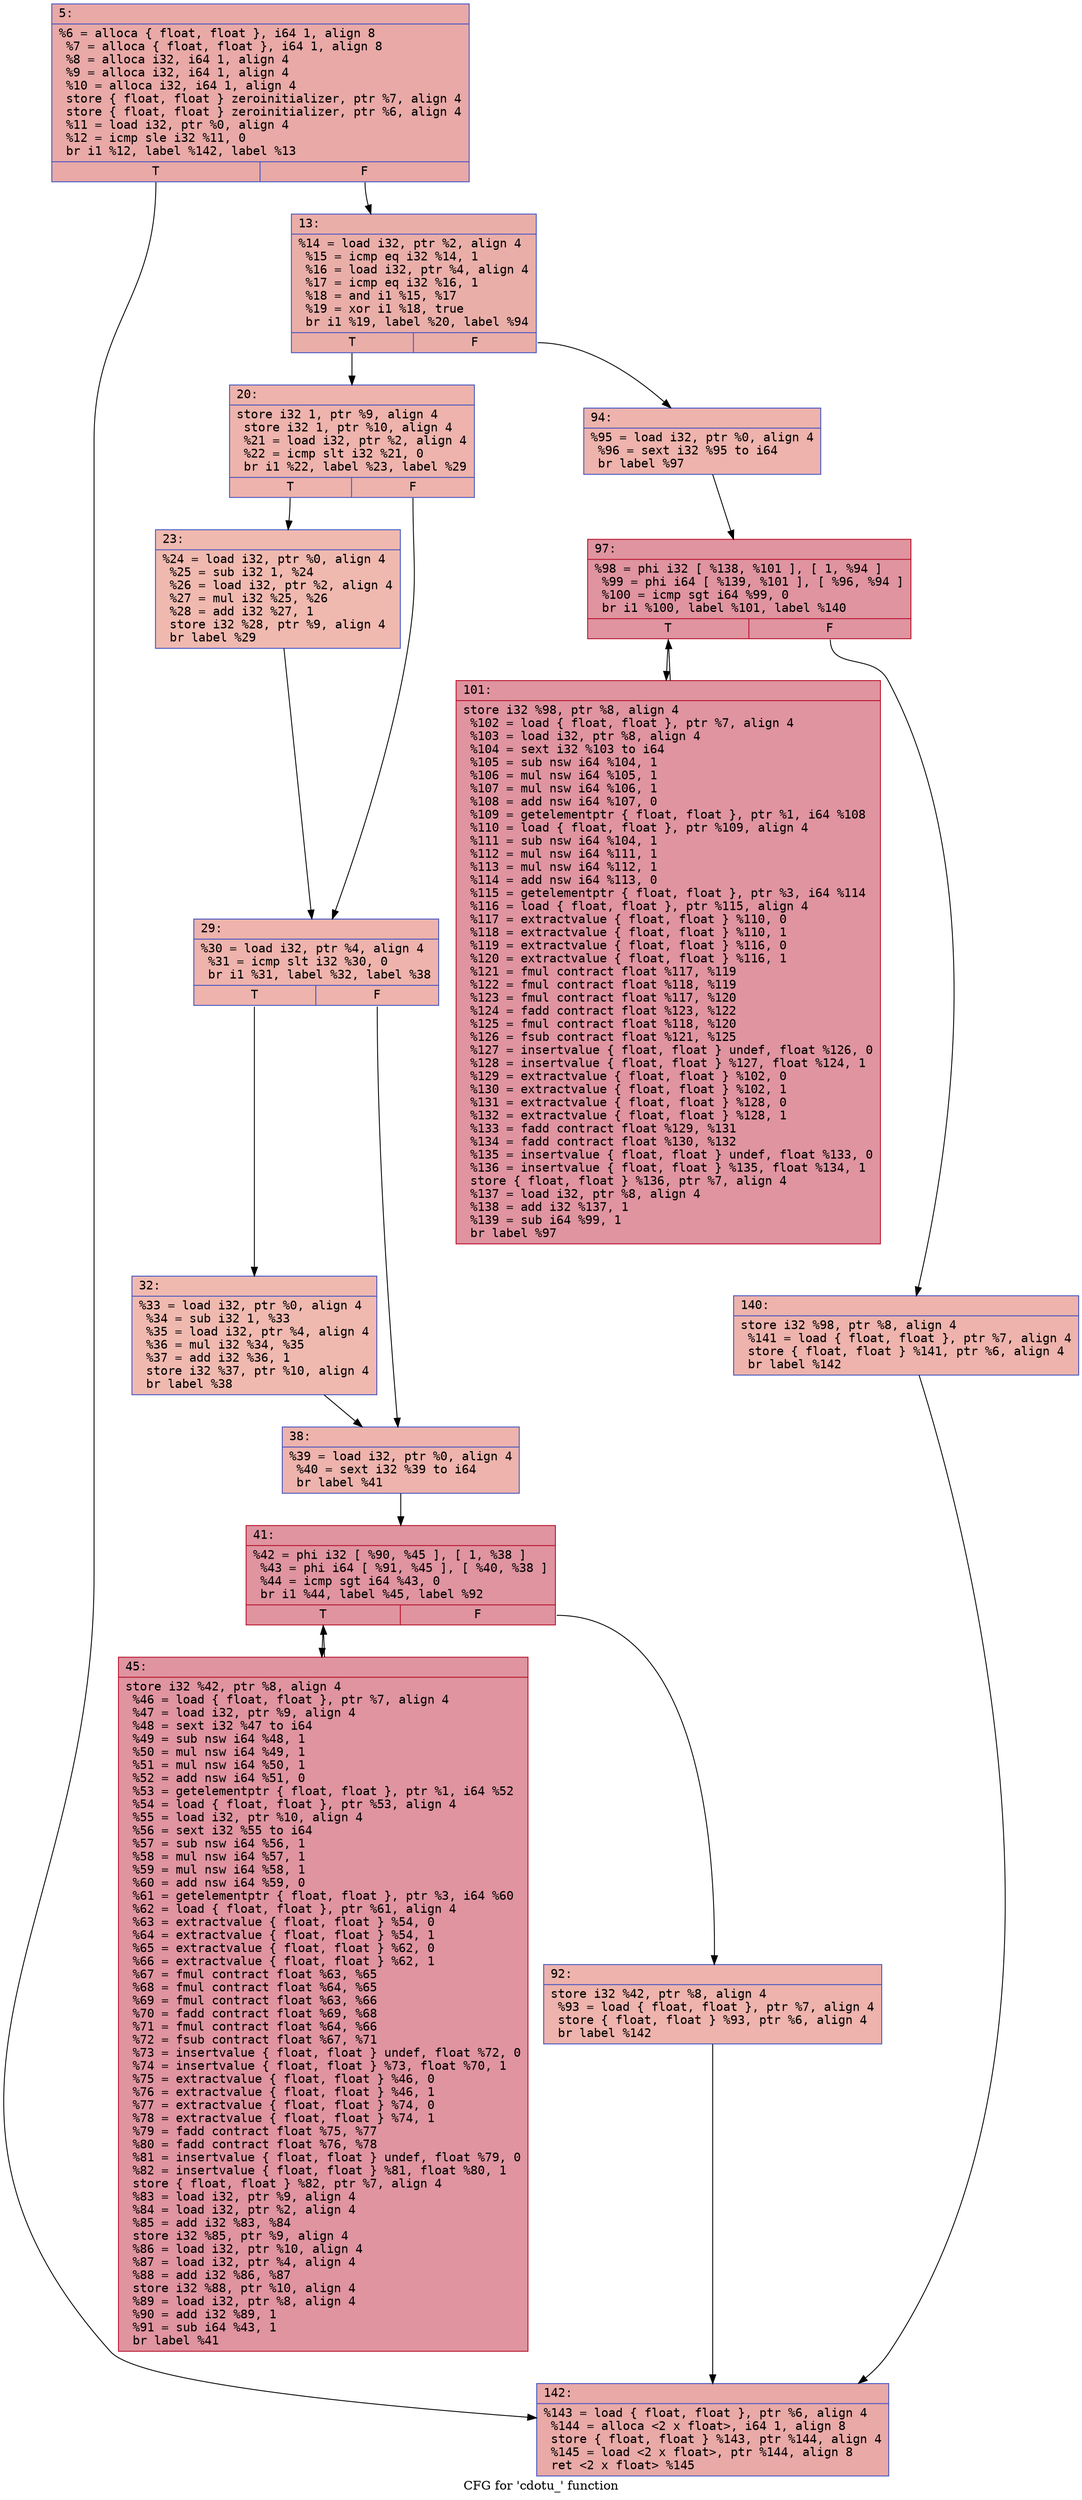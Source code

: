 digraph "CFG for 'cdotu_' function" {
	label="CFG for 'cdotu_' function";

	Node0x55ee0fa87d80 [shape=record,color="#3d50c3ff", style=filled, fillcolor="#ca3b3770" fontname="Courier",label="{5:\l|  %6 = alloca \{ float, float \}, i64 1, align 8\l  %7 = alloca \{ float, float \}, i64 1, align 8\l  %8 = alloca i32, i64 1, align 4\l  %9 = alloca i32, i64 1, align 4\l  %10 = alloca i32, i64 1, align 4\l  store \{ float, float \} zeroinitializer, ptr %7, align 4\l  store \{ float, float \} zeroinitializer, ptr %6, align 4\l  %11 = load i32, ptr %0, align 4\l  %12 = icmp sle i32 %11, 0\l  br i1 %12, label %142, label %13\l|{<s0>T|<s1>F}}"];
	Node0x55ee0fa87d80:s0 -> Node0x55ee0fa88470[tooltip="5 -> 142\nProbability 50.00%" ];
	Node0x55ee0fa87d80:s1 -> Node0x55ee0fa884c0[tooltip="5 -> 13\nProbability 50.00%" ];
	Node0x55ee0fa884c0 [shape=record,color="#3d50c3ff", style=filled, fillcolor="#d0473d70" fontname="Courier",label="{13:\l|  %14 = load i32, ptr %2, align 4\l  %15 = icmp eq i32 %14, 1\l  %16 = load i32, ptr %4, align 4\l  %17 = icmp eq i32 %16, 1\l  %18 = and i1 %15, %17\l  %19 = xor i1 %18, true\l  br i1 %19, label %20, label %94\l|{<s0>T|<s1>F}}"];
	Node0x55ee0fa884c0:s0 -> Node0x55ee0fa88900[tooltip="13 -> 20\nProbability 50.00%" ];
	Node0x55ee0fa884c0:s1 -> Node0x55ee0fa88950[tooltip="13 -> 94\nProbability 50.00%" ];
	Node0x55ee0fa88900 [shape=record,color="#3d50c3ff", style=filled, fillcolor="#d6524470" fontname="Courier",label="{20:\l|  store i32 1, ptr %9, align 4\l  store i32 1, ptr %10, align 4\l  %21 = load i32, ptr %2, align 4\l  %22 = icmp slt i32 %21, 0\l  br i1 %22, label %23, label %29\l|{<s0>T|<s1>F}}"];
	Node0x55ee0fa88900:s0 -> Node0x55ee0fa88ca0[tooltip="20 -> 23\nProbability 37.50%" ];
	Node0x55ee0fa88900:s1 -> Node0x55ee0fa88cf0[tooltip="20 -> 29\nProbability 62.50%" ];
	Node0x55ee0fa88ca0 [shape=record,color="#3d50c3ff", style=filled, fillcolor="#de614d70" fontname="Courier",label="{23:\l|  %24 = load i32, ptr %0, align 4\l  %25 = sub i32 1, %24\l  %26 = load i32, ptr %2, align 4\l  %27 = mul i32 %25, %26\l  %28 = add i32 %27, 1\l  store i32 %28, ptr %9, align 4\l  br label %29\l}"];
	Node0x55ee0fa88ca0 -> Node0x55ee0fa88cf0[tooltip="23 -> 29\nProbability 100.00%" ];
	Node0x55ee0fa88cf0 [shape=record,color="#3d50c3ff", style=filled, fillcolor="#d6524470" fontname="Courier",label="{29:\l|  %30 = load i32, ptr %4, align 4\l  %31 = icmp slt i32 %30, 0\l  br i1 %31, label %32, label %38\l|{<s0>T|<s1>F}}"];
	Node0x55ee0fa88cf0:s0 -> Node0x55ee0fa8b000[tooltip="29 -> 32\nProbability 37.50%" ];
	Node0x55ee0fa88cf0:s1 -> Node0x55ee0fa8b050[tooltip="29 -> 38\nProbability 62.50%" ];
	Node0x55ee0fa8b000 [shape=record,color="#3d50c3ff", style=filled, fillcolor="#de614d70" fontname="Courier",label="{32:\l|  %33 = load i32, ptr %0, align 4\l  %34 = sub i32 1, %33\l  %35 = load i32, ptr %4, align 4\l  %36 = mul i32 %34, %35\l  %37 = add i32 %36, 1\l  store i32 %37, ptr %10, align 4\l  br label %38\l}"];
	Node0x55ee0fa8b000 -> Node0x55ee0fa8b050[tooltip="32 -> 38\nProbability 100.00%" ];
	Node0x55ee0fa8b050 [shape=record,color="#3d50c3ff", style=filled, fillcolor="#d6524470" fontname="Courier",label="{38:\l|  %39 = load i32, ptr %0, align 4\l  %40 = sext i32 %39 to i64\l  br label %41\l}"];
	Node0x55ee0fa8b050 -> Node0x55ee0fa8b600[tooltip="38 -> 41\nProbability 100.00%" ];
	Node0x55ee0fa8b600 [shape=record,color="#b70d28ff", style=filled, fillcolor="#b70d2870" fontname="Courier",label="{41:\l|  %42 = phi i32 [ %90, %45 ], [ 1, %38 ]\l  %43 = phi i64 [ %91, %45 ], [ %40, %38 ]\l  %44 = icmp sgt i64 %43, 0\l  br i1 %44, label %45, label %92\l|{<s0>T|<s1>F}}"];
	Node0x55ee0fa8b600:s0 -> Node0x55ee0fa8b6c0[tooltip="41 -> 45\nProbability 96.88%" ];
	Node0x55ee0fa8b600:s1 -> Node0x55ee0fa8b920[tooltip="41 -> 92\nProbability 3.12%" ];
	Node0x55ee0fa8b6c0 [shape=record,color="#b70d28ff", style=filled, fillcolor="#b70d2870" fontname="Courier",label="{45:\l|  store i32 %42, ptr %8, align 4\l  %46 = load \{ float, float \}, ptr %7, align 4\l  %47 = load i32, ptr %9, align 4\l  %48 = sext i32 %47 to i64\l  %49 = sub nsw i64 %48, 1\l  %50 = mul nsw i64 %49, 1\l  %51 = mul nsw i64 %50, 1\l  %52 = add nsw i64 %51, 0\l  %53 = getelementptr \{ float, float \}, ptr %1, i64 %52\l  %54 = load \{ float, float \}, ptr %53, align 4\l  %55 = load i32, ptr %10, align 4\l  %56 = sext i32 %55 to i64\l  %57 = sub nsw i64 %56, 1\l  %58 = mul nsw i64 %57, 1\l  %59 = mul nsw i64 %58, 1\l  %60 = add nsw i64 %59, 0\l  %61 = getelementptr \{ float, float \}, ptr %3, i64 %60\l  %62 = load \{ float, float \}, ptr %61, align 4\l  %63 = extractvalue \{ float, float \} %54, 0\l  %64 = extractvalue \{ float, float \} %54, 1\l  %65 = extractvalue \{ float, float \} %62, 0\l  %66 = extractvalue \{ float, float \} %62, 1\l  %67 = fmul contract float %63, %65\l  %68 = fmul contract float %64, %65\l  %69 = fmul contract float %63, %66\l  %70 = fadd contract float %69, %68\l  %71 = fmul contract float %64, %66\l  %72 = fsub contract float %67, %71\l  %73 = insertvalue \{ float, float \} undef, float %72, 0\l  %74 = insertvalue \{ float, float \} %73, float %70, 1\l  %75 = extractvalue \{ float, float \} %46, 0\l  %76 = extractvalue \{ float, float \} %46, 1\l  %77 = extractvalue \{ float, float \} %74, 0\l  %78 = extractvalue \{ float, float \} %74, 1\l  %79 = fadd contract float %75, %77\l  %80 = fadd contract float %76, %78\l  %81 = insertvalue \{ float, float \} undef, float %79, 0\l  %82 = insertvalue \{ float, float \} %81, float %80, 1\l  store \{ float, float \} %82, ptr %7, align 4\l  %83 = load i32, ptr %9, align 4\l  %84 = load i32, ptr %2, align 4\l  %85 = add i32 %83, %84\l  store i32 %85, ptr %9, align 4\l  %86 = load i32, ptr %10, align 4\l  %87 = load i32, ptr %4, align 4\l  %88 = add i32 %86, %87\l  store i32 %88, ptr %10, align 4\l  %89 = load i32, ptr %8, align 4\l  %90 = add i32 %89, 1\l  %91 = sub i64 %43, 1\l  br label %41\l}"];
	Node0x55ee0fa8b6c0 -> Node0x55ee0fa8b600[tooltip="45 -> 41\nProbability 100.00%" ];
	Node0x55ee0fa8b920 [shape=record,color="#3d50c3ff", style=filled, fillcolor="#d6524470" fontname="Courier",label="{92:\l|  store i32 %42, ptr %8, align 4\l  %93 = load \{ float, float \}, ptr %7, align 4\l  store \{ float, float \} %93, ptr %6, align 4\l  br label %142\l}"];
	Node0x55ee0fa8b920 -> Node0x55ee0fa88470[tooltip="92 -> 142\nProbability 100.00%" ];
	Node0x55ee0fa88950 [shape=record,color="#3d50c3ff", style=filled, fillcolor="#d6524470" fontname="Courier",label="{94:\l|  %95 = load i32, ptr %0, align 4\l  %96 = sext i32 %95 to i64\l  br label %97\l}"];
	Node0x55ee0fa88950 -> Node0x55ee0fa8bc30[tooltip="94 -> 97\nProbability 100.00%" ];
	Node0x55ee0fa8bc30 [shape=record,color="#b70d28ff", style=filled, fillcolor="#b70d2870" fontname="Courier",label="{97:\l|  %98 = phi i32 [ %138, %101 ], [ 1, %94 ]\l  %99 = phi i64 [ %139, %101 ], [ %96, %94 ]\l  %100 = icmp sgt i64 %99, 0\l  br i1 %100, label %101, label %140\l|{<s0>T|<s1>F}}"];
	Node0x55ee0fa8bc30:s0 -> Node0x55ee0fa8bcf0[tooltip="97 -> 101\nProbability 96.88%" ];
	Node0x55ee0fa8bc30:s1 -> Node0x55ee0fa8bf50[tooltip="97 -> 140\nProbability 3.12%" ];
	Node0x55ee0fa8bcf0 [shape=record,color="#b70d28ff", style=filled, fillcolor="#b70d2870" fontname="Courier",label="{101:\l|  store i32 %98, ptr %8, align 4\l  %102 = load \{ float, float \}, ptr %7, align 4\l  %103 = load i32, ptr %8, align 4\l  %104 = sext i32 %103 to i64\l  %105 = sub nsw i64 %104, 1\l  %106 = mul nsw i64 %105, 1\l  %107 = mul nsw i64 %106, 1\l  %108 = add nsw i64 %107, 0\l  %109 = getelementptr \{ float, float \}, ptr %1, i64 %108\l  %110 = load \{ float, float \}, ptr %109, align 4\l  %111 = sub nsw i64 %104, 1\l  %112 = mul nsw i64 %111, 1\l  %113 = mul nsw i64 %112, 1\l  %114 = add nsw i64 %113, 0\l  %115 = getelementptr \{ float, float \}, ptr %3, i64 %114\l  %116 = load \{ float, float \}, ptr %115, align 4\l  %117 = extractvalue \{ float, float \} %110, 0\l  %118 = extractvalue \{ float, float \} %110, 1\l  %119 = extractvalue \{ float, float \} %116, 0\l  %120 = extractvalue \{ float, float \} %116, 1\l  %121 = fmul contract float %117, %119\l  %122 = fmul contract float %118, %119\l  %123 = fmul contract float %117, %120\l  %124 = fadd contract float %123, %122\l  %125 = fmul contract float %118, %120\l  %126 = fsub contract float %121, %125\l  %127 = insertvalue \{ float, float \} undef, float %126, 0\l  %128 = insertvalue \{ float, float \} %127, float %124, 1\l  %129 = extractvalue \{ float, float \} %102, 0\l  %130 = extractvalue \{ float, float \} %102, 1\l  %131 = extractvalue \{ float, float \} %128, 0\l  %132 = extractvalue \{ float, float \} %128, 1\l  %133 = fadd contract float %129, %131\l  %134 = fadd contract float %130, %132\l  %135 = insertvalue \{ float, float \} undef, float %133, 0\l  %136 = insertvalue \{ float, float \} %135, float %134, 1\l  store \{ float, float \} %136, ptr %7, align 4\l  %137 = load i32, ptr %8, align 4\l  %138 = add i32 %137, 1\l  %139 = sub i64 %99, 1\l  br label %97\l}"];
	Node0x55ee0fa8bcf0 -> Node0x55ee0fa8bc30[tooltip="101 -> 97\nProbability 100.00%" ];
	Node0x55ee0fa8bf50 [shape=record,color="#3d50c3ff", style=filled, fillcolor="#d6524470" fontname="Courier",label="{140:\l|  store i32 %98, ptr %8, align 4\l  %141 = load \{ float, float \}, ptr %7, align 4\l  store \{ float, float \} %141, ptr %6, align 4\l  br label %142\l}"];
	Node0x55ee0fa8bf50 -> Node0x55ee0fa88470[tooltip="140 -> 142\nProbability 100.00%" ];
	Node0x55ee0fa88470 [shape=record,color="#3d50c3ff", style=filled, fillcolor="#ca3b3770" fontname="Courier",label="{142:\l|  %143 = load \{ float, float \}, ptr %6, align 4\l  %144 = alloca \<2 x float\>, i64 1, align 8\l  store \{ float, float \} %143, ptr %144, align 4\l  %145 = load \<2 x float\>, ptr %144, align 8\l  ret \<2 x float\> %145\l}"];
}

